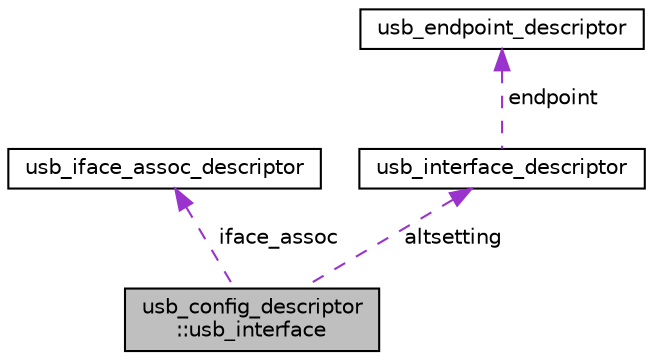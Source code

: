 digraph "usb_config_descriptor::usb_interface"
{
  edge [fontname="Helvetica",fontsize="10",labelfontname="Helvetica",labelfontsize="10"];
  node [fontname="Helvetica",fontsize="10",shape=record];
  Node1 [label="usb_config_descriptor\l::usb_interface",height=0.2,width=0.4,color="black", fillcolor="grey75", style="filled", fontcolor="black"];
  Node2 -> Node1 [dir="back",color="darkorchid3",fontsize="10",style="dashed",label=" iface_assoc" ,fontname="Helvetica"];
  Node2 [label="usb_iface_assoc_descriptor",height=0.2,width=0.4,color="black", fillcolor="white", style="filled",URL="$structusb__iface__assoc__descriptor.html"];
  Node3 -> Node1 [dir="back",color="darkorchid3",fontsize="10",style="dashed",label=" altsetting" ,fontname="Helvetica"];
  Node3 [label="usb_interface_descriptor",height=0.2,width=0.4,color="black", fillcolor="white", style="filled",URL="$structusb__interface__descriptor.html"];
  Node4 -> Node3 [dir="back",color="darkorchid3",fontsize="10",style="dashed",label=" endpoint" ,fontname="Helvetica"];
  Node4 [label="usb_endpoint_descriptor",height=0.2,width=0.4,color="black", fillcolor="white", style="filled",URL="$structusb__endpoint__descriptor.html"];
}
